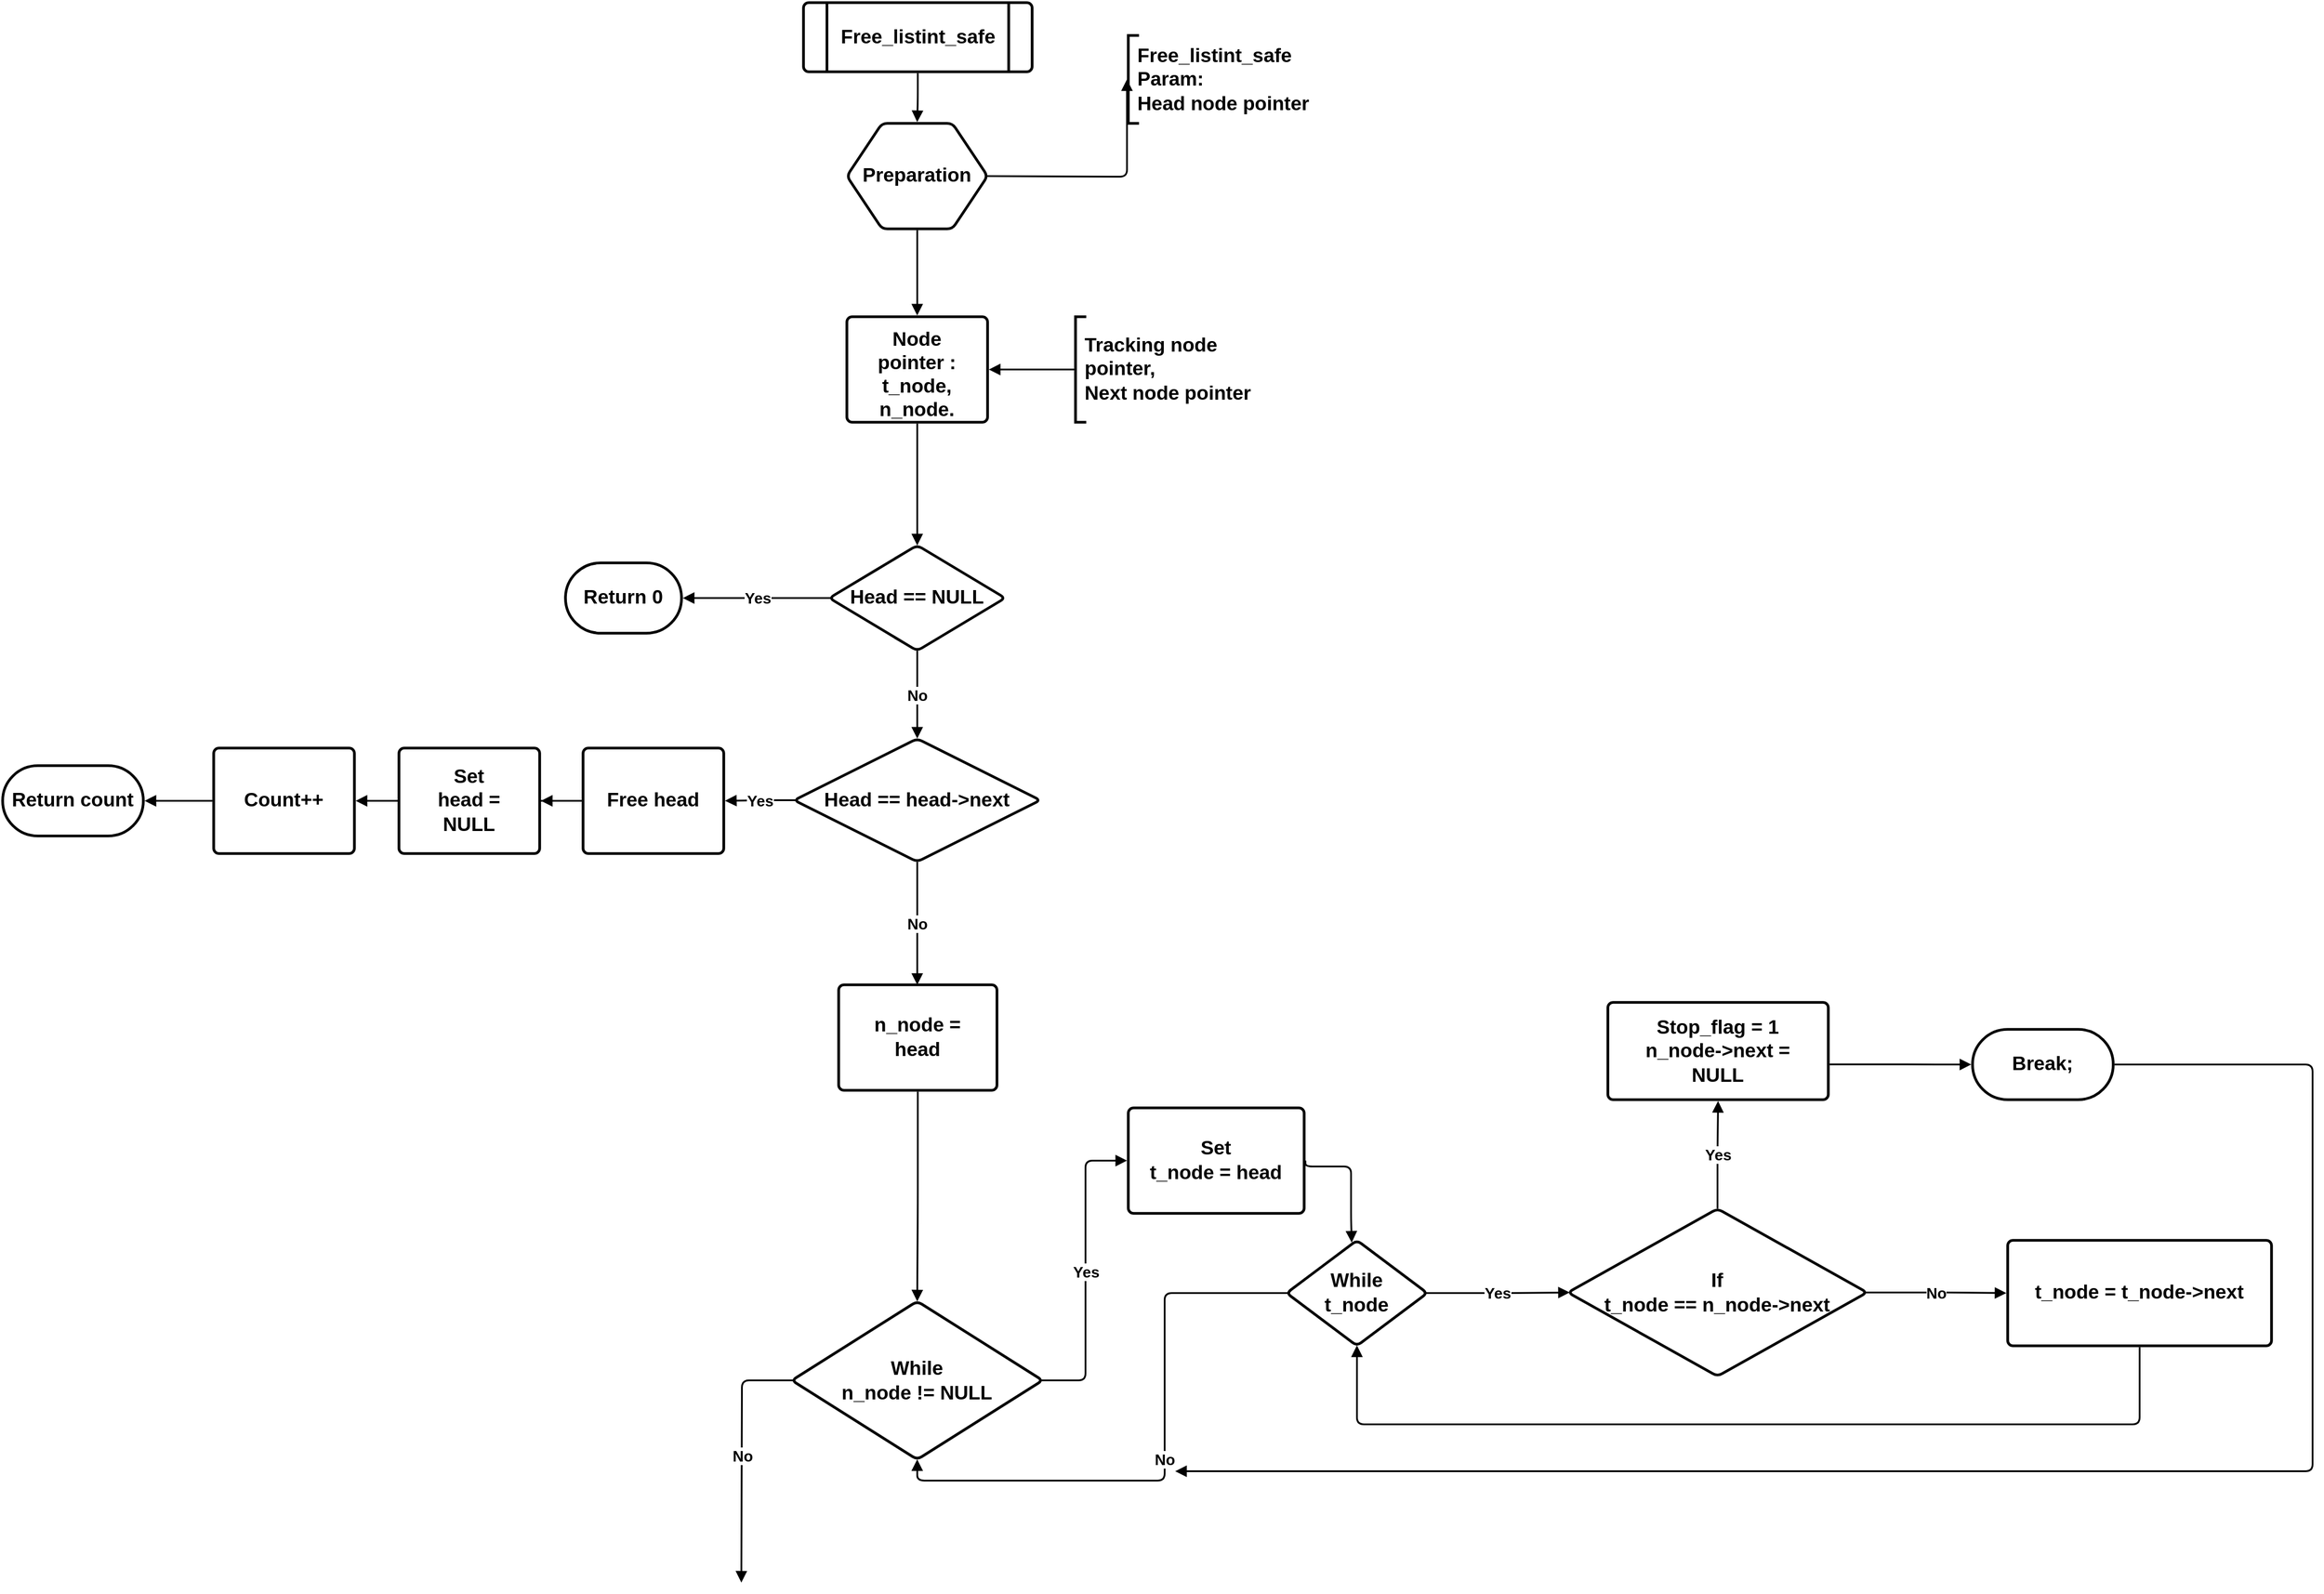 <mxfile version="20.7.4" type="github">
  <diagram id="C5RBs43oDa-KdzZeNtuy" name="Page-1">
    <mxGraphModel dx="3303" dy="1371" grid="1" gridSize="10" guides="1" tooltips="1" connect="1" arrows="1" fold="1" page="1" pageScale="1" pageWidth="827" pageHeight="1169" math="0" shadow="0">
      <root>
        <mxCell id="WIyWlLk6GJQsqaUBKTNV-0" />
        <mxCell id="WIyWlLk6GJQsqaUBKTNV-1" parent="WIyWlLk6GJQsqaUBKTNV-0" />
        <UserObject label="" lucidchartObjectId="B0TjeojzzhyD" id="-EuLFVU4yD4jIDWXe8yd-0">
          <mxCell style="html=1;jettySize=18;whiteSpace=wrap;fontSize=13;strokeOpacity=100;strokeWidth=1.5;rounded=1;arcSize=12;edgeStyle=orthogonalEdgeStyle;startArrow=none;endArrow=block;endFill=1;entryX=-0.005;entryY=0.5;entryPerimeter=0;" edge="1" parent="WIyWlLk6GJQsqaUBKTNV-1" target="-EuLFVU4yD4jIDWXe8yd-1">
            <mxGeometry width="100" height="100" relative="1" as="geometry">
              <Array as="points" />
              <mxPoint x="719" y="165" as="sourcePoint" />
            </mxGeometry>
          </mxCell>
        </UserObject>
        <mxCell id="-EuLFVU4yD4jIDWXe8yd-1" value="Free_listint_safe&#xa;Param:&#xa;       Head node pointer" style="group;spacingLeft=8;align=left;spacing=0;strokeColor=none;whiteSpace=wrap;fontSize=16.7;fontColor=default;fontStyle=1;strokeOpacity=100;rounded=1;absoluteArcSize=1;arcSize=9;strokeWidth=2.3;verticalAlign=middle;html=1;" vertex="1" parent="WIyWlLk6GJQsqaUBKTNV-1">
          <mxGeometry x="840" y="45" width="225" height="75" as="geometry" />
        </mxCell>
        <mxCell id="-EuLFVU4yD4jIDWXe8yd-2" value="" style="shape=partialRectangle;right=0;fillColor=none;whiteSpace=wrap;fontSize=16.7;fontColor=default;fontStyle=1;strokeWidth=2.3;" vertex="1" parent="-EuLFVU4yD4jIDWXe8yd-1">
          <mxGeometry width="8" height="75" relative="1" as="geometry" />
        </mxCell>
        <UserObject label="" lucidchartObjectId="d2Tjtz0A~HVq" id="-EuLFVU4yD4jIDWXe8yd-3">
          <mxCell style="html=1;jettySize=18;whiteSpace=wrap;fontSize=13;strokeOpacity=100;strokeWidth=1.5;rounded=1;arcSize=12;edgeStyle=orthogonalEdgeStyle;startArrow=none;endArrow=block;endFill=1;exitX=0.5;exitY=1.012;exitPerimeter=0;entryX=0.5;entryY=-0.012;entryPerimeter=0;" edge="1" parent="WIyWlLk6GJQsqaUBKTNV-1" source="-EuLFVU4yD4jIDWXe8yd-25" target="-EuLFVU4yD4jIDWXe8yd-4">
            <mxGeometry width="100" height="100" relative="1" as="geometry">
              <Array as="points" />
            </mxGeometry>
          </mxCell>
        </UserObject>
        <UserObject label="Node pointer :&#xa;       t_node,&#xa;      n_node." lucidchartObjectId="n3Tj_km~~GY7" id="-EuLFVU4yD4jIDWXe8yd-4">
          <mxCell style="html=1;overflow=block;blockSpacing=1;whiteSpace=wrap;fontSize=16.7;fontColor=default;fontStyle=1;spacing=9;strokeOpacity=100;rounded=1;absoluteArcSize=1;arcSize=9;strokeWidth=2.3;" vertex="1" parent="WIyWlLk6GJQsqaUBKTNV-1">
            <mxGeometry x="600" y="285" width="120" height="90" as="geometry" />
          </mxCell>
        </UserObject>
        <mxCell id="-EuLFVU4yD4jIDWXe8yd-5" value="Tracking node pointer, &#xa;Next node pointer " style="group;spacingLeft=8;align=left;spacing=0;strokeColor=none;whiteSpace=wrap;fontSize=16.7;fontColor=default;fontStyle=1;strokeOpacity=100;rounded=1;absoluteArcSize=1;arcSize=9;strokeWidth=2.3;verticalAlign=middle;html=1;" vertex="1" parent="WIyWlLk6GJQsqaUBKTNV-1">
          <mxGeometry x="795" y="285" width="180" height="90" as="geometry" />
        </mxCell>
        <mxCell id="-EuLFVU4yD4jIDWXe8yd-6" value="" style="shape=partialRectangle;right=0;fillColor=none;whiteSpace=wrap;fontSize=16.7;fontColor=default;fontStyle=1;strokeWidth=2.3;" vertex="1" parent="-EuLFVU4yD4jIDWXe8yd-5">
          <mxGeometry width="8" height="90" relative="1" as="geometry" />
        </mxCell>
        <UserObject label="" lucidchartObjectId="N6TjMhdxIxI5" id="-EuLFVU4yD4jIDWXe8yd-7">
          <mxCell style="html=1;jettySize=18;whiteSpace=wrap;fontSize=13;strokeOpacity=100;strokeWidth=1.5;rounded=1;arcSize=12;edgeStyle=orthogonalEdgeStyle;startArrow=none;endArrow=block;endFill=1;exitX=-0.006;exitY=0.5;exitPerimeter=0;entryX=1.009;entryY=0.5;entryPerimeter=0;" edge="1" parent="WIyWlLk6GJQsqaUBKTNV-1" source="-EuLFVU4yD4jIDWXe8yd-5" target="-EuLFVU4yD4jIDWXe8yd-4">
            <mxGeometry width="100" height="100" relative="1" as="geometry">
              <Array as="points" />
            </mxGeometry>
          </mxCell>
        </UserObject>
        <UserObject label="" lucidchartObjectId="97TjU-4n.Omw" id="-EuLFVU4yD4jIDWXe8yd-8">
          <mxCell style="html=1;jettySize=18;whiteSpace=wrap;fontSize=13;strokeOpacity=100;strokeWidth=1.5;rounded=1;arcSize=12;edgeStyle=orthogonalEdgeStyle;startArrow=none;endArrow=block;endFill=1;exitX=0.5;exitY=1.012;exitPerimeter=0;entryX=0.5;entryY=0.001;entryPerimeter=0;" edge="1" parent="WIyWlLk6GJQsqaUBKTNV-1" source="-EuLFVU4yD4jIDWXe8yd-4" target="-EuLFVU4yD4jIDWXe8yd-9">
            <mxGeometry width="100" height="100" relative="1" as="geometry">
              <Array as="points">
                <mxPoint x="660" y="430" />
                <mxPoint x="660" y="430" />
              </Array>
            </mxGeometry>
          </mxCell>
        </UserObject>
        <UserObject label="Head == NULL" lucidchartObjectId=".7TjQWZjz_UL" id="-EuLFVU4yD4jIDWXe8yd-9">
          <mxCell style="html=1;overflow=block;blockSpacing=1;whiteSpace=wrap;rhombus;fontSize=16.7;fontColor=default;fontStyle=1;spacing=3.8;strokeOpacity=100;rounded=1;absoluteArcSize=1;arcSize=9;strokeWidth=2.3;" vertex="1" parent="WIyWlLk6GJQsqaUBKTNV-1">
            <mxGeometry x="585" y="480" width="150" height="90" as="geometry" />
          </mxCell>
        </UserObject>
        <UserObject label="" lucidchartObjectId="c9TjnEwzUFvM" id="-EuLFVU4yD4jIDWXe8yd-10">
          <mxCell style="html=1;jettySize=18;whiteSpace=wrap;fontSize=13;fontColor=default;fontStyle=1;strokeOpacity=100;strokeWidth=1.5;rounded=1;arcSize=12;edgeStyle=orthogonalEdgeStyle;startArrow=none;endArrow=block;endFill=1;exitX=0.5;exitY=0.999;exitPerimeter=0;entryX=0.5;entryY=-0.001;entryPerimeter=0;" edge="1" parent="WIyWlLk6GJQsqaUBKTNV-1" source="-EuLFVU4yD4jIDWXe8yd-9" target="-EuLFVU4yD4jIDWXe8yd-12">
            <mxGeometry width="100" height="100" relative="1" as="geometry">
              <Array as="points" />
            </mxGeometry>
          </mxCell>
        </UserObject>
        <mxCell id="-EuLFVU4yD4jIDWXe8yd-11" value="No" style="text;html=1;resizable=0;labelBackgroundColor=default;align=center;verticalAlign=middle;fontStyle=1;fontColor=default;fontSize=13;" vertex="1" parent="-EuLFVU4yD4jIDWXe8yd-10">
          <mxGeometry relative="1" as="geometry" />
        </mxCell>
        <UserObject label="Head == head-&amp;gt;next" lucidchartObjectId="k9TjyNI7_4Cw" id="-EuLFVU4yD4jIDWXe8yd-12">
          <mxCell style="html=1;overflow=block;blockSpacing=1;whiteSpace=wrap;rhombus;fontSize=16.7;fontColor=default;fontStyle=1;spacing=3.8;strokeOpacity=100;rounded=1;absoluteArcSize=1;arcSize=9;strokeWidth=2.3;" vertex="1" parent="WIyWlLk6GJQsqaUBKTNV-1">
            <mxGeometry x="555" y="645" width="210" height="105" as="geometry" />
          </mxCell>
        </UserObject>
        <UserObject label="" lucidchartObjectId="A-TjABVrmWil" id="-EuLFVU4yD4jIDWXe8yd-13">
          <mxCell style="html=1;jettySize=18;whiteSpace=wrap;fontSize=13;fontColor=default;fontStyle=1;strokeOpacity=100;strokeWidth=1.5;rounded=1;arcSize=12;edgeStyle=orthogonalEdgeStyle;startArrow=none;endArrow=block;endFill=1;exitX=0.009;exitY=0.5;exitPerimeter=0;entryX=1.011;entryY=0.5;entryPerimeter=0;" edge="1" parent="WIyWlLk6GJQsqaUBKTNV-1" source="-EuLFVU4yD4jIDWXe8yd-9" target="-EuLFVU4yD4jIDWXe8yd-15">
            <mxGeometry width="100" height="100" relative="1" as="geometry">
              <Array as="points" />
            </mxGeometry>
          </mxCell>
        </UserObject>
        <mxCell id="-EuLFVU4yD4jIDWXe8yd-14" value="Yes" style="text;html=1;resizable=0;labelBackgroundColor=default;align=center;verticalAlign=middle;fontStyle=1;fontColor=default;fontSize=13;" vertex="1" parent="-EuLFVU4yD4jIDWXe8yd-13">
          <mxGeometry relative="1" as="geometry" />
        </mxCell>
        <UserObject label="Return 0" lucidchartObjectId="eoUjwzLETwix" id="-EuLFVU4yD4jIDWXe8yd-15">
          <mxCell style="html=1;overflow=block;blockSpacing=1;whiteSpace=wrap;rounded=1;arcSize=50;fontSize=16.7;fontColor=default;fontStyle=1;spacing=3.8;strokeOpacity=100;strokeWidth=2.3;" vertex="1" parent="WIyWlLk6GJQsqaUBKTNV-1">
            <mxGeometry x="360" y="495" width="99" height="60" as="geometry" />
          </mxCell>
        </UserObject>
        <UserObject label="" lucidchartObjectId="gqUjU.lbUIT7" id="-EuLFVU4yD4jIDWXe8yd-16">
          <mxCell style="html=1;jettySize=18;whiteSpace=wrap;fontSize=13;fontColor=default;fontStyle=1;strokeOpacity=100;strokeWidth=1.5;rounded=1;arcSize=12;edgeStyle=orthogonalEdgeStyle;startArrow=none;endArrow=block;endFill=1;exitX=0.5;exitY=1.001;exitPerimeter=0;" edge="1" parent="WIyWlLk6GJQsqaUBKTNV-1" source="-EuLFVU4yD4jIDWXe8yd-12">
            <mxGeometry width="100" height="100" relative="1" as="geometry">
              <Array as="points" />
              <mxPoint x="660" y="855" as="targetPoint" />
            </mxGeometry>
          </mxCell>
        </UserObject>
        <mxCell id="-EuLFVU4yD4jIDWXe8yd-17" value="No" style="text;html=1;resizable=0;labelBackgroundColor=default;align=center;verticalAlign=middle;fontStyle=1;fontColor=default;fontSize=13;" vertex="1" parent="-EuLFVU4yD4jIDWXe8yd-16">
          <mxGeometry relative="1" as="geometry" />
        </mxCell>
        <UserObject label="" lucidchartObjectId="CqUj7jYGGl0Z" id="-EuLFVU4yD4jIDWXe8yd-18">
          <mxCell style="html=1;jettySize=18;whiteSpace=wrap;fontSize=13;fontColor=default;fontStyle=1;strokeOpacity=100;strokeWidth=1.5;rounded=1;arcSize=12;edgeStyle=orthogonalEdgeStyle;startArrow=none;endArrow=block;endFill=1;exitX=0.008;exitY=0.5;exitPerimeter=0;entryX=1.009;entryY=0.5;entryPerimeter=0;" edge="1" parent="WIyWlLk6GJQsqaUBKTNV-1" source="-EuLFVU4yD4jIDWXe8yd-12" target="-EuLFVU4yD4jIDWXe8yd-20">
            <mxGeometry width="100" height="100" relative="1" as="geometry">
              <Array as="points" />
            </mxGeometry>
          </mxCell>
        </UserObject>
        <mxCell id="-EuLFVU4yD4jIDWXe8yd-19" value="Yes" style="text;html=1;resizable=0;labelBackgroundColor=default;align=center;verticalAlign=middle;fontStyle=1;fontColor=default;fontSize=13;" vertex="1" parent="-EuLFVU4yD4jIDWXe8yd-18">
          <mxGeometry relative="1" as="geometry" />
        </mxCell>
        <UserObject label="Free head" lucidchartObjectId="FqUjgOdDvxsP" id="-EuLFVU4yD4jIDWXe8yd-20">
          <mxCell style="html=1;overflow=block;blockSpacing=1;whiteSpace=wrap;fontSize=16.7;fontColor=default;fontStyle=1;spacing=9;strokeOpacity=100;rounded=1;absoluteArcSize=1;arcSize=9;strokeWidth=2.3;" vertex="1" parent="WIyWlLk6GJQsqaUBKTNV-1">
            <mxGeometry x="375" y="653" width="120" height="90" as="geometry" />
          </mxCell>
        </UserObject>
        <UserObject label="" lucidchartObjectId="ZqUjroHSbfZT" id="-EuLFVU4yD4jIDWXe8yd-21">
          <mxCell style="html=1;jettySize=18;whiteSpace=wrap;fontSize=13;strokeOpacity=100;strokeWidth=1.5;rounded=1;arcSize=12;edgeStyle=orthogonalEdgeStyle;startArrow=none;endArrow=block;endFill=1;exitX=-0.009;exitY=0.5;exitPerimeter=0;entryX=1.009;entryY=0.5;entryPerimeter=0;" edge="1" parent="WIyWlLk6GJQsqaUBKTNV-1" source="-EuLFVU4yD4jIDWXe8yd-20" target="-EuLFVU4yD4jIDWXe8yd-22">
            <mxGeometry width="100" height="100" relative="1" as="geometry">
              <Array as="points" />
            </mxGeometry>
          </mxCell>
        </UserObject>
        <UserObject label="Count++" lucidchartObjectId="PrUjx2eA~Qg_" id="-EuLFVU4yD4jIDWXe8yd-22">
          <mxCell style="html=1;overflow=block;blockSpacing=1;whiteSpace=wrap;fontSize=16.7;fontColor=default;fontStyle=1;spacing=9;strokeOpacity=100;rounded=1;absoluteArcSize=1;arcSize=9;strokeWidth=2.3;" vertex="1" parent="WIyWlLk6GJQsqaUBKTNV-1">
            <mxGeometry x="60" y="653" width="120" height="90" as="geometry" />
          </mxCell>
        </UserObject>
        <UserObject label="" lucidchartObjectId="5rUjoiAFmM_X" id="-EuLFVU4yD4jIDWXe8yd-23">
          <mxCell style="html=1;jettySize=18;whiteSpace=wrap;fontSize=13;strokeOpacity=100;strokeWidth=1.5;rounded=1;arcSize=12;edgeStyle=orthogonalEdgeStyle;startArrow=none;endArrow=block;endFill=1;exitX=-0.009;exitY=0.5;exitPerimeter=0;entryX=1.009;entryY=0.5;entryPerimeter=0;" edge="1" parent="WIyWlLk6GJQsqaUBKTNV-1" source="-EuLFVU4yD4jIDWXe8yd-22" target="-EuLFVU4yD4jIDWXe8yd-24">
            <mxGeometry width="100" height="100" relative="1" as="geometry">
              <Array as="points" />
            </mxGeometry>
          </mxCell>
        </UserObject>
        <UserObject label="Return count " lucidchartObjectId="6rUjozvJ10LH" id="-EuLFVU4yD4jIDWXe8yd-24">
          <mxCell style="html=1;overflow=block;blockSpacing=1;whiteSpace=wrap;rounded=1;arcSize=50;fontSize=16.7;fontColor=default;fontStyle=1;spacing=3.8;strokeOpacity=100;strokeWidth=2.3;" vertex="1" parent="WIyWlLk6GJQsqaUBKTNV-1">
            <mxGeometry x="-120" y="668" width="120" height="60" as="geometry" />
          </mxCell>
        </UserObject>
        <UserObject label="Preparation" lucidchartObjectId="fyUj9ihtHZp0" id="-EuLFVU4yD4jIDWXe8yd-25">
          <mxCell style="html=1;overflow=block;blockSpacing=1;whiteSpace=wrap;shape=hexagon;perimeter=hexagonPerimeter2;fontSize=16.7;fontColor=default;fontStyle=1;spacing=3.8;strokeOpacity=100;rounded=1;absoluteArcSize=1;arcSize=9;strokeWidth=2.3;" vertex="1" parent="WIyWlLk6GJQsqaUBKTNV-1">
            <mxGeometry x="600" y="120" width="120" height="90" as="geometry" />
          </mxCell>
        </UserObject>
        <UserObject label="Free_listint_safe" lucidchartObjectId="lyUj0HL4_M2s" id="-EuLFVU4yD4jIDWXe8yd-26">
          <mxCell style="html=1;overflow=block;blockSpacing=1;whiteSpace=wrap;shape=process;fontSize=16.7;fontColor=default;fontStyle=1;spacing=3.8;strokeOpacity=100;rounded=1;absoluteArcSize=1;arcSize=9;strokeWidth=2.3;" vertex="1" parent="WIyWlLk6GJQsqaUBKTNV-1">
            <mxGeometry x="563" y="17" width="195" height="59" as="geometry" />
          </mxCell>
        </UserObject>
        <UserObject label="" lucidchartObjectId="GzUjXqjGhj6L" id="-EuLFVU4yD4jIDWXe8yd-27">
          <mxCell style="html=1;jettySize=18;whiteSpace=wrap;fontSize=13;strokeOpacity=100;strokeWidth=1.5;rounded=1;arcSize=12;edgeStyle=orthogonalEdgeStyle;startArrow=none;endArrow=block;endFill=1;exitX=0.5;exitY=1.019;exitPerimeter=0;entryX=0.5;entryY=-0.012;entryPerimeter=0;" edge="1" parent="WIyWlLk6GJQsqaUBKTNV-1" source="-EuLFVU4yD4jIDWXe8yd-26" target="-EuLFVU4yD4jIDWXe8yd-25">
            <mxGeometry width="100" height="100" relative="1" as="geometry">
              <Array as="points" />
            </mxGeometry>
          </mxCell>
        </UserObject>
        <UserObject label="" lucidchartObjectId="KAUjZjv.IRIq" id="-EuLFVU4yD4jIDWXe8yd-28">
          <mxCell style="html=1;jettySize=18;whiteSpace=wrap;fontSize=13;strokeOpacity=100;strokeWidth=1.5;rounded=1;arcSize=12;edgeStyle=orthogonalEdgeStyle;startArrow=none;endArrow=block;endFill=1;exitX=-0.009;exitY=0.5;exitPerimeter=0;entryX=1.009;entryY=0.5;entryPerimeter=0;" edge="1" parent="WIyWlLk6GJQsqaUBKTNV-1" source="-EuLFVU4yD4jIDWXe8yd-20" target="-EuLFVU4yD4jIDWXe8yd-29">
            <mxGeometry width="100" height="100" relative="1" as="geometry">
              <Array as="points" />
            </mxGeometry>
          </mxCell>
        </UserObject>
        <UserObject label="Set&#xa;head = NULL" lucidchartObjectId="OAUjvojBsVKb" id="-EuLFVU4yD4jIDWXe8yd-29">
          <mxCell style="html=1;overflow=block;blockSpacing=1;whiteSpace=wrap;fontSize=16.7;fontColor=default;fontStyle=1;spacing=9;strokeOpacity=100;rounded=1;absoluteArcSize=1;arcSize=9;strokeWidth=2.3;" vertex="1" parent="WIyWlLk6GJQsqaUBKTNV-1">
            <mxGeometry x="218" y="653" width="120" height="90" as="geometry" />
          </mxCell>
        </UserObject>
        <UserObject label="n_node = head" lucidchartObjectId="VEUjYc1vSFdw" id="-EuLFVU4yD4jIDWXe8yd-30">
          <mxCell style="html=1;overflow=block;blockSpacing=1;whiteSpace=wrap;fontSize=16.7;fontColor=default;fontStyle=1;spacing=9;strokeOpacity=100;rounded=1;absoluteArcSize=1;arcSize=9;strokeWidth=2.3;" vertex="1" parent="WIyWlLk6GJQsqaUBKTNV-1">
            <mxGeometry x="593" y="855" width="135" height="90" as="geometry" />
          </mxCell>
        </UserObject>
        <UserObject label="" lucidchartObjectId="JUUjhVC8.aRA" id="-EuLFVU4yD4jIDWXe8yd-31">
          <mxCell style="html=1;jettySize=18;whiteSpace=wrap;fontSize=13;strokeOpacity=100;strokeWidth=1.5;rounded=1;arcSize=12;edgeStyle=orthogonalEdgeStyle;startArrow=none;endArrow=block;endFill=1;exitX=0.5;exitY=1.012;exitPerimeter=0;entryX=0.5;entryY=0.001;entryPerimeter=0;" edge="1" parent="WIyWlLk6GJQsqaUBKTNV-1" source="-EuLFVU4yD4jIDWXe8yd-30" target="-EuLFVU4yD4jIDWXe8yd-32">
            <mxGeometry width="100" height="100" relative="1" as="geometry">
              <Array as="points" />
            </mxGeometry>
          </mxCell>
        </UserObject>
        <UserObject label="While &#xa;n_node !=  NULL" lucidchartObjectId="LUUjSOhoHL6q" id="-EuLFVU4yD4jIDWXe8yd-32">
          <mxCell style="html=1;overflow=block;blockSpacing=1;whiteSpace=wrap;rhombus;fontSize=16.7;fontColor=default;fontStyle=1;spacing=3.8;strokeOpacity=100;rounded=1;absoluteArcSize=1;arcSize=9;strokeWidth=2.3;" vertex="1" parent="WIyWlLk6GJQsqaUBKTNV-1">
            <mxGeometry x="553" y="1125" width="214" height="135" as="geometry" />
          </mxCell>
        </UserObject>
        <UserObject label="" lucidchartObjectId="68UjEswZqylS" id="-EuLFVU4yD4jIDWXe8yd-33">
          <mxCell style="html=1;jettySize=18;whiteSpace=wrap;fontSize=13;fontColor=default;fontStyle=1;strokeOpacity=100;strokeWidth=1.5;rounded=1;arcSize=12;edgeStyle=orthogonalEdgeStyle;startArrow=none;endArrow=block;endFill=1;exitX=0.994;exitY=0.5;exitPerimeter=0;entryX=-0.007;entryY=0.5;entryPerimeter=0;" edge="1" parent="WIyWlLk6GJQsqaUBKTNV-1" source="-EuLFVU4yD4jIDWXe8yd-32" target="-EuLFVU4yD4jIDWXe8yd-35">
            <mxGeometry width="100" height="100" relative="1" as="geometry">
              <Array as="points" />
            </mxGeometry>
          </mxCell>
        </UserObject>
        <mxCell id="-EuLFVU4yD4jIDWXe8yd-34" value="Yes" style="text;html=1;resizable=0;labelBackgroundColor=default;align=center;verticalAlign=middle;fontStyle=1;fontColor=default;fontSize=13;" vertex="1" parent="-EuLFVU4yD4jIDWXe8yd-33">
          <mxGeometry relative="1" as="geometry" />
        </mxCell>
        <UserObject label="Set&#xa;t_node = head" lucidchartObjectId=".8UjOOrbikr~" id="-EuLFVU4yD4jIDWXe8yd-35">
          <mxCell style="html=1;overflow=block;blockSpacing=1;whiteSpace=wrap;fontSize=16.7;fontColor=default;fontStyle=1;spacing=9;strokeOpacity=100;rounded=1;absoluteArcSize=1;arcSize=9;strokeWidth=2.3;" vertex="1" parent="WIyWlLk6GJQsqaUBKTNV-1">
            <mxGeometry x="840" y="960" width="150" height="90" as="geometry" />
          </mxCell>
        </UserObject>
        <UserObject label="" lucidchartObjectId="7.UjK-sWPqGj" id="-EuLFVU4yD4jIDWXe8yd-36">
          <mxCell style="html=1;jettySize=18;whiteSpace=wrap;fontSize=13;strokeOpacity=100;strokeWidth=1.5;rounded=1;arcSize=12;edgeStyle=orthogonalEdgeStyle;startArrow=none;endArrow=block;endFill=1;exitX=1.007;exitY=0.5;exitPerimeter=0;entryX=0.463;entryY=0.021;entryPerimeter=0;" edge="1" parent="WIyWlLk6GJQsqaUBKTNV-1" source="-EuLFVU4yD4jIDWXe8yd-35" target="-EuLFVU4yD4jIDWXe8yd-37">
            <mxGeometry width="100" height="100" relative="1" as="geometry">
              <Array as="points">
                <mxPoint x="991" y="1010" />
                <mxPoint x="1030" y="1010" />
                <mxPoint x="1030" y="1055" />
              </Array>
            </mxGeometry>
          </mxCell>
        </UserObject>
        <UserObject label="While&#xa;t_node" lucidchartObjectId="bcVjLbV3sLRl" id="-EuLFVU4yD4jIDWXe8yd-37">
          <mxCell style="html=1;overflow=block;blockSpacing=1;whiteSpace=wrap;rhombus;fontSize=16.7;fontColor=default;fontStyle=1;spacing=3.8;strokeOpacity=100;rounded=1;absoluteArcSize=1;arcSize=9;strokeWidth=2.3;" vertex="1" parent="WIyWlLk6GJQsqaUBKTNV-1">
            <mxGeometry x="975" y="1073" width="120" height="90" as="geometry" />
          </mxCell>
        </UserObject>
        <UserObject label="" lucidchartObjectId="EiVjGUEaPr1p" id="-EuLFVU4yD4jIDWXe8yd-38">
          <mxCell style="html=1;jettySize=18;whiteSpace=wrap;fontSize=13;fontColor=default;fontStyle=1;strokeOpacity=100;strokeWidth=1.5;rounded=1;arcSize=12;edgeStyle=orthogonalEdgeStyle;startArrow=none;endArrow=block;endFill=1;exitX=0.009;exitY=0.5;exitPerimeter=0;entryX=0.5;entryY=0.999;entryPerimeter=0;" edge="1" parent="WIyWlLk6GJQsqaUBKTNV-1" source="-EuLFVU4yD4jIDWXe8yd-37" target="-EuLFVU4yD4jIDWXe8yd-32">
            <mxGeometry width="100" height="100" relative="1" as="geometry">
              <Array as="points" />
            </mxGeometry>
          </mxCell>
        </UserObject>
        <mxCell id="-EuLFVU4yD4jIDWXe8yd-39" value="No" style="text;html=1;resizable=0;labelBackgroundColor=default;align=center;verticalAlign=middle;fontStyle=1;fontColor=default;fontSize=13;" vertex="1" parent="-EuLFVU4yD4jIDWXe8yd-38">
          <mxGeometry relative="1" as="geometry" />
        </mxCell>
        <UserObject label="" lucidchartObjectId="ajVjOMdyZyzg" id="-EuLFVU4yD4jIDWXe8yd-40">
          <mxCell style="html=1;jettySize=18;whiteSpace=wrap;fontSize=13;fontColor=default;fontStyle=1;strokeOpacity=100;strokeWidth=1.5;rounded=1;arcSize=12;edgeStyle=orthogonalEdgeStyle;startArrow=none;endArrow=block;endFill=1;exitX=0.991;exitY=0.5;exitPerimeter=0;entryX=0.006;entryY=0.5;entryPerimeter=0;" edge="1" parent="WIyWlLk6GJQsqaUBKTNV-1" source="-EuLFVU4yD4jIDWXe8yd-37" target="-EuLFVU4yD4jIDWXe8yd-42">
            <mxGeometry width="100" height="100" relative="1" as="geometry">
              <Array as="points" />
            </mxGeometry>
          </mxCell>
        </UserObject>
        <mxCell id="-EuLFVU4yD4jIDWXe8yd-41" value="Yes" style="text;html=1;resizable=0;labelBackgroundColor=default;align=center;verticalAlign=middle;fontStyle=1;fontColor=default;fontSize=13;" vertex="1" parent="-EuLFVU4yD4jIDWXe8yd-40">
          <mxGeometry relative="1" as="geometry" />
        </mxCell>
        <UserObject label="If&#xa;t_node == n_node-&amp;gt;next" lucidchartObjectId="GlVj2SEtHm9M" id="-EuLFVU4yD4jIDWXe8yd-42">
          <mxCell style="html=1;overflow=block;blockSpacing=1;whiteSpace=wrap;rhombus;fontSize=16.7;fontColor=default;fontStyle=1;spacing=3.8;strokeOpacity=100;rounded=1;absoluteArcSize=1;arcSize=9;strokeWidth=2.3;" vertex="1" parent="WIyWlLk6GJQsqaUBKTNV-1">
            <mxGeometry x="1215" y="1046" width="255" height="143" as="geometry" />
          </mxCell>
        </UserObject>
        <UserObject label="" lucidchartObjectId="JpVjY_qIxL-8" id="-EuLFVU4yD4jIDWXe8yd-43">
          <mxCell style="html=1;jettySize=18;whiteSpace=wrap;fontSize=13;fontColor=default;fontStyle=1;strokeOpacity=100;strokeWidth=1.5;rounded=1;arcSize=12;edgeStyle=orthogonalEdgeStyle;startArrow=none;endArrow=block;endFill=1;exitX=0.5;exitY=0;exitPerimeter=0;entryX=0.5;entryY=1.014;entryPerimeter=0;" edge="1" parent="WIyWlLk6GJQsqaUBKTNV-1" source="-EuLFVU4yD4jIDWXe8yd-42" target="-EuLFVU4yD4jIDWXe8yd-45">
            <mxGeometry width="100" height="100" relative="1" as="geometry">
              <Array as="points" />
            </mxGeometry>
          </mxCell>
        </UserObject>
        <mxCell id="-EuLFVU4yD4jIDWXe8yd-44" value="Yes" style="text;html=1;resizable=0;labelBackgroundColor=default;align=center;verticalAlign=middle;fontStyle=1;fontColor=default;fontSize=13;" vertex="1" parent="-EuLFVU4yD4jIDWXe8yd-43">
          <mxGeometry relative="1" as="geometry" />
        </mxCell>
        <UserObject label="Stop_flag = 1&#xa;n_node-&amp;gt;next = NULL " lucidchartObjectId="NpVj_N7j~Zg8" id="-EuLFVU4yD4jIDWXe8yd-45">
          <mxCell style="html=1;overflow=block;blockSpacing=1;whiteSpace=wrap;fontSize=16.7;fontColor=default;fontStyle=1;spacing=9;strokeOpacity=100;rounded=1;absoluteArcSize=1;arcSize=9;strokeWidth=2.3;" vertex="1" parent="WIyWlLk6GJQsqaUBKTNV-1">
            <mxGeometry x="1249" y="870" width="188" height="83" as="geometry" />
          </mxCell>
        </UserObject>
        <UserObject label="" lucidchartObjectId="lsVjZbHinWfV" id="-EuLFVU4yD4jIDWXe8yd-46">
          <mxCell style="html=1;jettySize=18;whiteSpace=wrap;fontSize=13;strokeOpacity=100;strokeWidth=1.5;rounded=1;arcSize=12;edgeStyle=orthogonalEdgeStyle;startArrow=none;endArrow=block;endFill=1;exitX=1.006;exitY=0.637;exitPerimeter=0;entryX=-0.009;entryY=0.5;entryPerimeter=0;" edge="1" parent="WIyWlLk6GJQsqaUBKTNV-1" source="-EuLFVU4yD4jIDWXe8yd-45" target="-EuLFVU4yD4jIDWXe8yd-47">
            <mxGeometry width="100" height="100" relative="1" as="geometry">
              <Array as="points" />
            </mxGeometry>
          </mxCell>
        </UserObject>
        <UserObject label="Break;" lucidchartObjectId="nsVj3WZGSmiO" id="-EuLFVU4yD4jIDWXe8yd-47">
          <mxCell style="html=1;overflow=block;blockSpacing=1;whiteSpace=wrap;rounded=1;arcSize=50;fontSize=16.7;fontColor=default;fontStyle=1;spacing=3.8;strokeOpacity=100;strokeWidth=2.3;" vertex="1" parent="WIyWlLk6GJQsqaUBKTNV-1">
            <mxGeometry x="1560" y="893" width="120" height="60" as="geometry" />
          </mxCell>
        </UserObject>
        <UserObject label="" lucidchartObjectId="UsVj_B--O2z8" id="-EuLFVU4yD4jIDWXe8yd-48">
          <mxCell style="html=1;jettySize=18;whiteSpace=wrap;fontSize=13;strokeOpacity=100;strokeWidth=1.5;rounded=1;arcSize=12;edgeStyle=orthogonalEdgeStyle;startArrow=none;endArrow=block;endFill=1;exitX=1.009;exitY=0.5;exitPerimeter=0;" edge="1" parent="WIyWlLk6GJQsqaUBKTNV-1" source="-EuLFVU4yD4jIDWXe8yd-47">
            <mxGeometry width="100" height="100" relative="1" as="geometry">
              <Array as="points">
                <mxPoint x="1850" y="923" />
                <mxPoint x="1850" y="1270" />
              </Array>
              <mxPoint x="880" y="1270" as="targetPoint" />
            </mxGeometry>
          </mxCell>
        </UserObject>
        <UserObject label="" lucidchartObjectId="-xVjJKSK1NIU" id="-EuLFVU4yD4jIDWXe8yd-49">
          <mxCell style="html=1;jettySize=18;whiteSpace=wrap;fontSize=13;fontColor=default;fontStyle=1;strokeOpacity=100;strokeWidth=1.5;rounded=1;arcSize=12;edgeStyle=orthogonalEdgeStyle;startArrow=none;endArrow=block;endFill=1;exitX=0.994;exitY=0.5;exitPerimeter=0;entryX=-0.005;entryY=0.5;entryPerimeter=0;" edge="1" parent="WIyWlLk6GJQsqaUBKTNV-1" source="-EuLFVU4yD4jIDWXe8yd-42" target="-EuLFVU4yD4jIDWXe8yd-51">
            <mxGeometry width="100" height="100" relative="1" as="geometry">
              <Array as="points" />
            </mxGeometry>
          </mxCell>
        </UserObject>
        <mxCell id="-EuLFVU4yD4jIDWXe8yd-50" value="No" style="text;html=1;resizable=0;labelBackgroundColor=default;align=center;verticalAlign=middle;fontStyle=1;fontColor=default;fontSize=13;" vertex="1" parent="-EuLFVU4yD4jIDWXe8yd-49">
          <mxGeometry relative="1" as="geometry" />
        </mxCell>
        <UserObject label="t_node = t_node-&amp;gt;next" lucidchartObjectId=".xVjM5buvRTd" id="-EuLFVU4yD4jIDWXe8yd-51">
          <mxCell style="html=1;overflow=block;blockSpacing=1;whiteSpace=wrap;fontSize=16.7;fontColor=default;fontStyle=1;spacing=9;strokeOpacity=100;rounded=1;absoluteArcSize=1;arcSize=9;strokeWidth=2.3;" vertex="1" parent="WIyWlLk6GJQsqaUBKTNV-1">
            <mxGeometry x="1590" y="1073" width="225" height="90" as="geometry" />
          </mxCell>
        </UserObject>
        <UserObject label="" lucidchartObjectId="fAVjB5FzhYUF" id="-EuLFVU4yD4jIDWXe8yd-52">
          <mxCell style="html=1;jettySize=18;whiteSpace=wrap;fontSize=13;strokeOpacity=100;strokeWidth=1.5;rounded=1;arcSize=12;edgeStyle=orthogonalEdgeStyle;startArrow=none;endArrow=block;endFill=1;exitX=0.5;exitY=1.012;exitPerimeter=0;entryX=0.5;entryY=0.996;entryPerimeter=0;" edge="1" parent="WIyWlLk6GJQsqaUBKTNV-1" source="-EuLFVU4yD4jIDWXe8yd-51" target="-EuLFVU4yD4jIDWXe8yd-37">
            <mxGeometry width="100" height="100" relative="1" as="geometry">
              <Array as="points">
                <mxPoint x="1703" y="1230" />
                <mxPoint x="1035" y="1230" />
              </Array>
            </mxGeometry>
          </mxCell>
        </UserObject>
        <UserObject label="" lucidchartObjectId="lBVjJK7SQL0e" id="-EuLFVU4yD4jIDWXe8yd-53">
          <mxCell style="html=1;jettySize=18;whiteSpace=wrap;fontSize=13;fontColor=default;fontStyle=1;strokeOpacity=100;strokeWidth=1.5;rounded=1;arcSize=12;edgeStyle=orthogonalEdgeStyle;startArrow=none;endArrow=block;endFill=1;exitX=0.006;exitY=0.5;exitPerimeter=0;" edge="1" parent="WIyWlLk6GJQsqaUBKTNV-1" source="-EuLFVU4yD4jIDWXe8yd-32">
            <mxGeometry width="100" height="100" relative="1" as="geometry">
              <Array as="points" />
              <mxPoint x="510" y="1365" as="targetPoint" />
            </mxGeometry>
          </mxCell>
        </UserObject>
        <mxCell id="-EuLFVU4yD4jIDWXe8yd-54" value="No" style="text;html=1;resizable=0;labelBackgroundColor=default;align=center;verticalAlign=middle;fontStyle=1;fontColor=default;fontSize=13;" vertex="1" parent="-EuLFVU4yD4jIDWXe8yd-53">
          <mxGeometry relative="1" as="geometry" />
        </mxCell>
      </root>
    </mxGraphModel>
  </diagram>
</mxfile>
